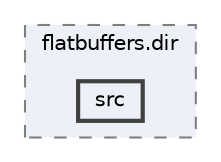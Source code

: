 digraph "flatbuffers/CMakeFiles/flatbuffers.dir/src"
{
 // LATEX_PDF_SIZE
  bgcolor="transparent";
  edge [fontname=Helvetica,fontsize=10,labelfontname=Helvetica,labelfontsize=10];
  node [fontname=Helvetica,fontsize=10,shape=box,height=0.2,width=0.4];
  compound=true
  subgraph clusterdir_59b8dd87e42722378d4abb62ffead8c8 {
    graph [ bgcolor="#edf0f7", pencolor="grey50", label="flatbuffers.dir", fontname=Helvetica,fontsize=10 style="filled,dashed", URL="dir_59b8dd87e42722378d4abb62ffead8c8.html",tooltip=""]
  dir_b433259c8c88a442678f9391686c7d2d [label="src", fillcolor="#edf0f7", color="grey25", style="filled,bold", URL="dir_b433259c8c88a442678f9391686c7d2d.html",tooltip=""];
  }
}
